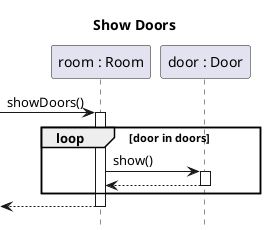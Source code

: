@startuml room-show-doors

title Show Doors
hide footbox
autoactivate on
participant "room : Room" as room
participant "door : Door" as door

[-> room : showDoors() 
loop door in doors
	room -> door : show()
	return
end 
return

@enduml